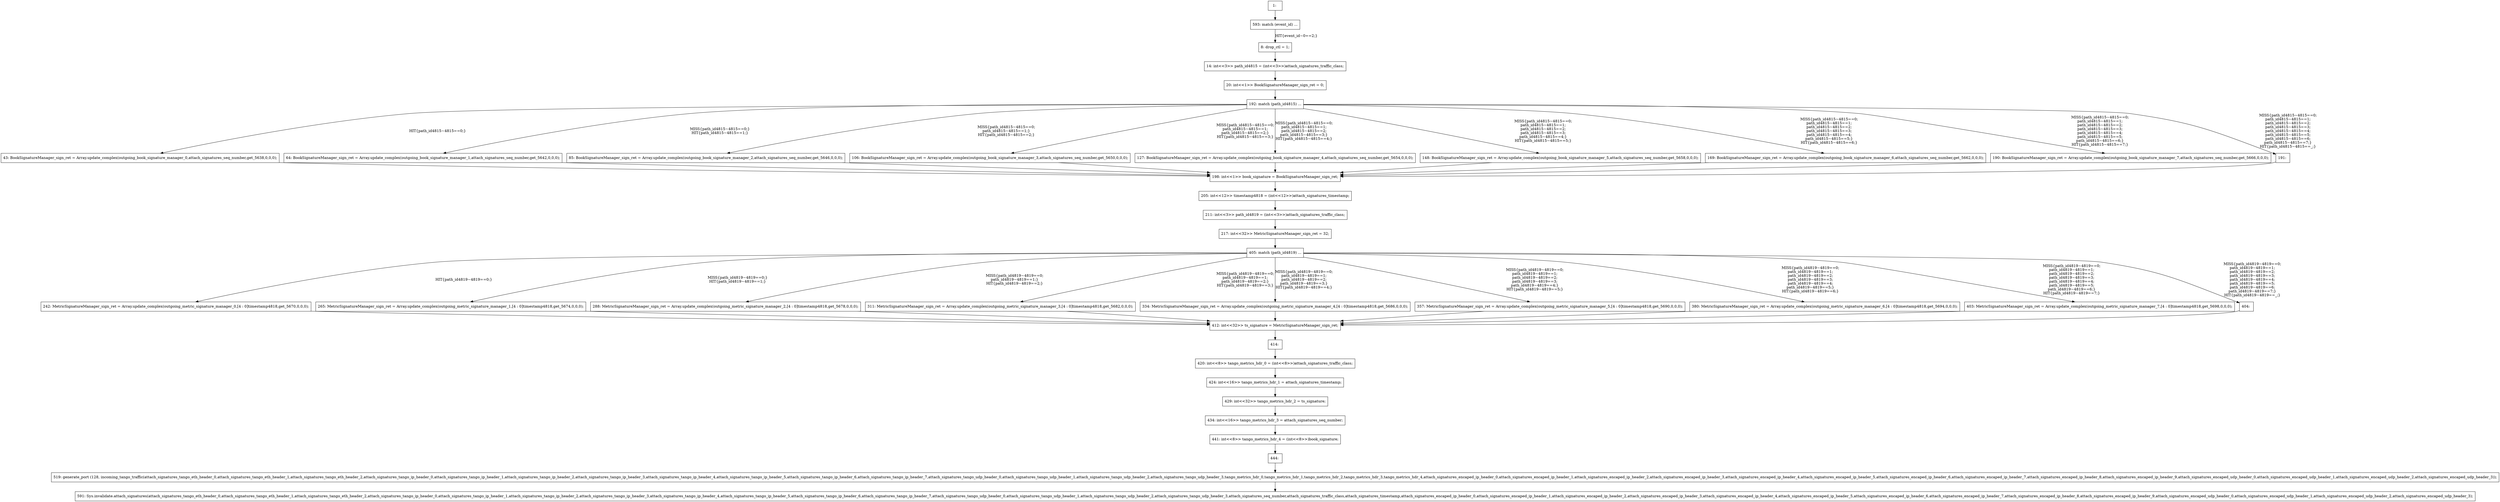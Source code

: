digraph G {
  "1: " [shape=box, ];
  "8: drop_ctl = 1;" [shape=box, ];
  "14: int<<3>> path_id4815 = (int<<3>>)attach_signatures_traffic_class;" [
  shape=box, ];
  "20: int<<1>> BookSignatureManager_sign_ret = 0;" [shape=box, ];
  "43: BookSignatureManager_sign_ret = Array.update_complex(outgoing_book_signature_manager_0,attach_signatures_seq_number,get_5638,0,0,0);" [
  shape=box, ];
  "64: BookSignatureManager_sign_ret = Array.update_complex(outgoing_book_signature_manager_1,attach_signatures_seq_number,get_5642,0,0,0);" [
  shape=box, ];
  "85: BookSignatureManager_sign_ret = Array.update_complex(outgoing_book_signature_manager_2,attach_signatures_seq_number,get_5646,0,0,0);" [
  shape=box, ];
  "106: BookSignatureManager_sign_ret = Array.update_complex(outgoing_book_signature_manager_3,attach_signatures_seq_number,get_5650,0,0,0);" [
  shape=box, ];
  "127: BookSignatureManager_sign_ret = Array.update_complex(outgoing_book_signature_manager_4,attach_signatures_seq_number,get_5654,0,0,0);" [
  shape=box, ];
  "148: BookSignatureManager_sign_ret = Array.update_complex(outgoing_book_signature_manager_5,attach_signatures_seq_number,get_5658,0,0,0);" [
  shape=box, ];
  "169: BookSignatureManager_sign_ret = Array.update_complex(outgoing_book_signature_manager_6,attach_signatures_seq_number,get_5662,0,0,0);" [
  shape=box, ];
  "190: BookSignatureManager_sign_ret = Array.update_complex(outgoing_book_signature_manager_7,attach_signatures_seq_number,get_5666,0,0,0);" [
  shape=box, ];
  "191: " [shape=box, ];
  "192: match (path_id4815) ...
" [shape=box, ];
  "198: int<<1>> book_signature = BookSignatureManager_sign_ret;" [shape=box, ];
  "205: int<<12>> timestamp4818 = (int<<12>>)attach_signatures_timestamp;" [
  shape=box, ];
  "211: int<<3>> path_id4819 = (int<<3>>)attach_signatures_traffic_class;" [
  shape=box, ];
  "217: int<<32>> MetricSignatureManager_sign_ret = 32;" [shape=box, ];
  "242: MetricSignatureManager_sign_ret = Array.update_complex(outgoing_metric_signature_manager_0,[4 : 0]timestamp4818,get_5670,0,0,0);" [
  shape=box, ];
  "265: MetricSignatureManager_sign_ret = Array.update_complex(outgoing_metric_signature_manager_1,[4 : 0]timestamp4818,get_5674,0,0,0);" [
  shape=box, ];
  "288: MetricSignatureManager_sign_ret = Array.update_complex(outgoing_metric_signature_manager_2,[4 : 0]timestamp4818,get_5678,0,0,0);" [
  shape=box, ];
  "311: MetricSignatureManager_sign_ret = Array.update_complex(outgoing_metric_signature_manager_3,[4 : 0]timestamp4818,get_5682,0,0,0);" [
  shape=box, ];
  "334: MetricSignatureManager_sign_ret = Array.update_complex(outgoing_metric_signature_manager_4,[4 : 0]timestamp4818,get_5686,0,0,0);" [
  shape=box, ];
  "357: MetricSignatureManager_sign_ret = Array.update_complex(outgoing_metric_signature_manager_5,[4 : 0]timestamp4818,get_5690,0,0,0);" [
  shape=box, ];
  "380: MetricSignatureManager_sign_ret = Array.update_complex(outgoing_metric_signature_manager_6,[4 : 0]timestamp4818,get_5694,0,0,0);" [
  shape=box, ];
  "403: MetricSignatureManager_sign_ret = Array.update_complex(outgoing_metric_signature_manager_7,[4 : 0]timestamp4818,get_5698,0,0,0);" [
  shape=box, ];
  "404: " [shape=box, ];
  "405: match (path_id4819) ...
" [shape=box, ];
  "412: int<<32>> ts_signature = MetricSignatureManager_sign_ret;" [shape=box,
                                                                    ];
  "414: " [shape=box, ];
  "420: int<<8>> tango_metrics_hdr_0 = (int<<8>>)attach_signatures_traffic_class;" [
  shape=box, ];
  "424: int<<16>> tango_metrics_hdr_1 = attach_signatures_timestamp;" [
  shape=box, ];
  "429: int<<32>> tango_metrics_hdr_2 = ts_signature;" [shape=box, ];
  "434: int<<16>> tango_metrics_hdr_3 = attach_signatures_seq_number;" [
  shape=box, ];
  "441: int<<8>> tango_metrics_hdr_4 = (int<<8>>)book_signature;" [shape=box, ];
  "444: " [shape=box, ];
  "519: generate_port (128, incoming_tango_traffic(attach_signatures_tango_eth_header_0,attach_signatures_tango_eth_header_1,attach_signatures_tango_eth_header_2,attach_signatures_tango_ip_header_0,attach_signatures_tango_ip_header_1,attach_signatures_tango_ip_header_2,attach_signatures_tango_ip_header_3,attach_signatures_tango_ip_header_4,attach_signatures_tango_ip_header_5,attach_signatures_tango_ip_header_6,attach_signatures_tango_ip_header_7,attach_signatures_tango_udp_header_0,attach_signatures_tango_udp_header_1,attach_signatures_tango_udp_header_2,attach_signatures_tango_udp_header_3,tango_metrics_hdr_0,tango_metrics_hdr_1,tango_metrics_hdr_2,tango_metrics_hdr_3,tango_metrics_hdr_4,attach_signatures_encaped_ip_header_0,attach_signatures_encaped_ip_header_1,attach_signatures_encaped_ip_header_2,attach_signatures_encaped_ip_header_3,attach_signatures_encaped_ip_header_4,attach_signatures_encaped_ip_header_5,attach_signatures_encaped_ip_header_6,attach_signatures_encaped_ip_header_7,attach_signatures_encaped_ip_header_8,attach_signatures_encaped_ip_header_9,attach_signatures_encaped_udp_header_0,attach_signatures_encaped_udp_header_1,attach_signatures_encaped_udp_header_2,attach_signatures_encaped_udp_header_3));" [
  shape=box, ];
  "591: Sys.invalidate.attach_signatures(attach_signatures_tango_eth_header_0,attach_signatures_tango_eth_header_1,attach_signatures_tango_eth_header_2,attach_signatures_tango_ip_header_0,attach_signatures_tango_ip_header_1,attach_signatures_tango_ip_header_2,attach_signatures_tango_ip_header_3,attach_signatures_tango_ip_header_4,attach_signatures_tango_ip_header_5,attach_signatures_tango_ip_header_6,attach_signatures_tango_ip_header_7,attach_signatures_tango_udp_header_0,attach_signatures_tango_udp_header_1,attach_signatures_tango_udp_header_2,attach_signatures_tango_udp_header_3,attach_signatures_seq_number,attach_signatures_traffic_class,attach_signatures_timestamp,attach_signatures_encaped_ip_header_0,attach_signatures_encaped_ip_header_1,attach_signatures_encaped_ip_header_2,attach_signatures_encaped_ip_header_3,attach_signatures_encaped_ip_header_4,attach_signatures_encaped_ip_header_5,attach_signatures_encaped_ip_header_6,attach_signatures_encaped_ip_header_7,attach_signatures_encaped_ip_header_8,attach_signatures_encaped_ip_header_9,attach_signatures_encaped_udp_header_0,attach_signatures_encaped_udp_header_1,attach_signatures_encaped_udp_header_2,attach_signatures_encaped_udp_header_3);" [
  shape=box, ];
  "593: match (event_id) ...
" [shape=box, ];
  
  
  "1: " -> "593: match (event_id) ...
" [label="", ];
  "8: drop_ctl = 1;" -> "14: int<<3>> path_id4815 = (int<<3>>)attach_signatures_traffic_class;" [
  label="", ];
  "14: int<<3>> path_id4815 = (int<<3>>)attach_signatures_traffic_class;" -> "20: int<<1>> BookSignatureManager_sign_ret = 0;" [
  label="", ];
  "20: int<<1>> BookSignatureManager_sign_ret = 0;" -> "192: match (path_id4815) ...
" [
  label="", ];
  "43: BookSignatureManager_sign_ret = Array.update_complex(outgoing_book_signature_manager_0,attach_signatures_seq_number,get_5638,0,0,0);" -> "198: int<<1>> book_signature = BookSignatureManager_sign_ret;" [
  label="", ];
  "64: BookSignatureManager_sign_ret = Array.update_complex(outgoing_book_signature_manager_1,attach_signatures_seq_number,get_5642,0,0,0);" -> "198: int<<1>> book_signature = BookSignatureManager_sign_ret;" [
  label="", ];
  "85: BookSignatureManager_sign_ret = Array.update_complex(outgoing_book_signature_manager_2,attach_signatures_seq_number,get_5646,0,0,0);" -> "198: int<<1>> book_signature = BookSignatureManager_sign_ret;" [
  label="", ];
  "106: BookSignatureManager_sign_ret = Array.update_complex(outgoing_book_signature_manager_3,attach_signatures_seq_number,get_5650,0,0,0);" -> "198: int<<1>> book_signature = BookSignatureManager_sign_ret;" [
  label="", ];
  "127: BookSignatureManager_sign_ret = Array.update_complex(outgoing_book_signature_manager_4,attach_signatures_seq_number,get_5654,0,0,0);" -> "198: int<<1>> book_signature = BookSignatureManager_sign_ret;" [
  label="", ];
  "148: BookSignatureManager_sign_ret = Array.update_complex(outgoing_book_signature_manager_5,attach_signatures_seq_number,get_5658,0,0,0);" -> "198: int<<1>> book_signature = BookSignatureManager_sign_ret;" [
  label="", ];
  "169: BookSignatureManager_sign_ret = Array.update_complex(outgoing_book_signature_manager_6,attach_signatures_seq_number,get_5662,0,0,0);" -> "198: int<<1>> book_signature = BookSignatureManager_sign_ret;" [
  label="", ];
  "190: BookSignatureManager_sign_ret = Array.update_complex(outgoing_book_signature_manager_7,attach_signatures_seq_number,get_5666,0,0,0);" -> "198: int<<1>> book_signature = BookSignatureManager_sign_ret;" [
  label="", ];
  "191: " -> "198: int<<1>> book_signature = BookSignatureManager_sign_ret;" [
  label="", ];
  "192: match (path_id4815) ...
" -> "43: BookSignatureManager_sign_ret = Array.update_complex(outgoing_book_signature_manager_0,attach_signatures_seq_number,get_5638,0,0,0);" [
  label="HIT{path_id4815~4815==0;}", ];
  "192: match (path_id4815) ...
" -> "64: BookSignatureManager_sign_ret = Array.update_complex(outgoing_book_signature_manager_1,attach_signatures_seq_number,get_5642,0,0,0);" [
  label="MISS{path_id4815~4815==0;}
HIT{path_id4815~4815==1;}", ];
  "192: match (path_id4815) ...
" -> "85: BookSignatureManager_sign_ret = Array.update_complex(outgoing_book_signature_manager_2,attach_signatures_seq_number,get_5646,0,0,0);" [
  label="MISS{path_id4815~4815==0;
path_id4815~4815==1;}
HIT{path_id4815~4815==2;}",
  ];
  "192: match (path_id4815) ...
" -> "106: BookSignatureManager_sign_ret = Array.update_complex(outgoing_book_signature_manager_3,attach_signatures_seq_number,get_5650,0,0,0);" [
  label="MISS{path_id4815~4815==0;
path_id4815~4815==1;
path_id4815~4815==2;}
HIT{path_id4815~4815==3;}",
  ];
  "192: match (path_id4815) ...
" -> "127: BookSignatureManager_sign_ret = Array.update_complex(outgoing_book_signature_manager_4,attach_signatures_seq_number,get_5654,0,0,0);" [
  label="MISS{path_id4815~4815==0;
path_id4815~4815==1;
path_id4815~4815==2;
path_id4815~4815==3;}
HIT{path_id4815~4815==4;}",
  ];
  "192: match (path_id4815) ...
" -> "148: BookSignatureManager_sign_ret = Array.update_complex(outgoing_book_signature_manager_5,attach_signatures_seq_number,get_5658,0,0,0);" [
  label="MISS{path_id4815~4815==0;
path_id4815~4815==1;
path_id4815~4815==2;
path_id4815~4815==3;
path_id4815~4815==4;}
HIT{path_id4815~4815==5;}",
  ];
  "192: match (path_id4815) ...
" -> "169: BookSignatureManager_sign_ret = Array.update_complex(outgoing_book_signature_manager_6,attach_signatures_seq_number,get_5662,0,0,0);" [
  label="MISS{path_id4815~4815==0;
path_id4815~4815==1;
path_id4815~4815==2;
path_id4815~4815==3;
path_id4815~4815==4;
path_id4815~4815==5;}
HIT{path_id4815~4815==6;}",
  ];
  "192: match (path_id4815) ...
" -> "190: BookSignatureManager_sign_ret = Array.update_complex(outgoing_book_signature_manager_7,attach_signatures_seq_number,get_5666,0,0,0);" [
  label="MISS{path_id4815~4815==0;
path_id4815~4815==1;
path_id4815~4815==2;
path_id4815~4815==3;
path_id4815~4815==4;
path_id4815~4815==5;
path_id4815~4815==6;}
HIT{path_id4815~4815==7;}",
  ];
  "192: match (path_id4815) ...
" -> "191: " [label="MISS{path_id4815~4815==0;
path_id4815~4815==1;
path_id4815~4815==2;
path_id4815~4815==3;
path_id4815~4815==4;
path_id4815~4815==5;
path_id4815~4815==6;
path_id4815~4815==7;}
HIT{path_id4815~4815==_;}",
                                              ];
  "198: int<<1>> book_signature = BookSignatureManager_sign_ret;" -> "205: int<<12>> timestamp4818 = (int<<12>>)attach_signatures_timestamp;" [
  label="", ];
  "205: int<<12>> timestamp4818 = (int<<12>>)attach_signatures_timestamp;" -> "211: int<<3>> path_id4819 = (int<<3>>)attach_signatures_traffic_class;" [
  label="", ];
  "211: int<<3>> path_id4819 = (int<<3>>)attach_signatures_traffic_class;" -> "217: int<<32>> MetricSignatureManager_sign_ret = 32;" [
  label="", ];
  "217: int<<32>> MetricSignatureManager_sign_ret = 32;" -> "405: match (path_id4819) ...
" [
  label="", ];
  "242: MetricSignatureManager_sign_ret = Array.update_complex(outgoing_metric_signature_manager_0,[4 : 0]timestamp4818,get_5670,0,0,0);" -> "412: int<<32>> ts_signature = MetricSignatureManager_sign_ret;" [
  label="", ];
  "265: MetricSignatureManager_sign_ret = Array.update_complex(outgoing_metric_signature_manager_1,[4 : 0]timestamp4818,get_5674,0,0,0);" -> "412: int<<32>> ts_signature = MetricSignatureManager_sign_ret;" [
  label="", ];
  "288: MetricSignatureManager_sign_ret = Array.update_complex(outgoing_metric_signature_manager_2,[4 : 0]timestamp4818,get_5678,0,0,0);" -> "412: int<<32>> ts_signature = MetricSignatureManager_sign_ret;" [
  label="", ];
  "311: MetricSignatureManager_sign_ret = Array.update_complex(outgoing_metric_signature_manager_3,[4 : 0]timestamp4818,get_5682,0,0,0);" -> "412: int<<32>> ts_signature = MetricSignatureManager_sign_ret;" [
  label="", ];
  "334: MetricSignatureManager_sign_ret = Array.update_complex(outgoing_metric_signature_manager_4,[4 : 0]timestamp4818,get_5686,0,0,0);" -> "412: int<<32>> ts_signature = MetricSignatureManager_sign_ret;" [
  label="", ];
  "357: MetricSignatureManager_sign_ret = Array.update_complex(outgoing_metric_signature_manager_5,[4 : 0]timestamp4818,get_5690,0,0,0);" -> "412: int<<32>> ts_signature = MetricSignatureManager_sign_ret;" [
  label="", ];
  "380: MetricSignatureManager_sign_ret = Array.update_complex(outgoing_metric_signature_manager_6,[4 : 0]timestamp4818,get_5694,0,0,0);" -> "412: int<<32>> ts_signature = MetricSignatureManager_sign_ret;" [
  label="", ];
  "403: MetricSignatureManager_sign_ret = Array.update_complex(outgoing_metric_signature_manager_7,[4 : 0]timestamp4818,get_5698,0,0,0);" -> "412: int<<32>> ts_signature = MetricSignatureManager_sign_ret;" [
  label="", ];
  "404: " -> "412: int<<32>> ts_signature = MetricSignatureManager_sign_ret;" [
  label="", ];
  "405: match (path_id4819) ...
" -> "242: MetricSignatureManager_sign_ret = Array.update_complex(outgoing_metric_signature_manager_0,[4 : 0]timestamp4818,get_5670,0,0,0);" [
  label="HIT{path_id4819~4819==0;}", ];
  "405: match (path_id4819) ...
" -> "265: MetricSignatureManager_sign_ret = Array.update_complex(outgoing_metric_signature_manager_1,[4 : 0]timestamp4818,get_5674,0,0,0);" [
  label="MISS{path_id4819~4819==0;}
HIT{path_id4819~4819==1;}", ];
  "405: match (path_id4819) ...
" -> "288: MetricSignatureManager_sign_ret = Array.update_complex(outgoing_metric_signature_manager_2,[4 : 0]timestamp4818,get_5678,0,0,0);" [
  label="MISS{path_id4819~4819==0;
path_id4819~4819==1;}
HIT{path_id4819~4819==2;}",
  ];
  "405: match (path_id4819) ...
" -> "311: MetricSignatureManager_sign_ret = Array.update_complex(outgoing_metric_signature_manager_3,[4 : 0]timestamp4818,get_5682,0,0,0);" [
  label="MISS{path_id4819~4819==0;
path_id4819~4819==1;
path_id4819~4819==2;}
HIT{path_id4819~4819==3;}",
  ];
  "405: match (path_id4819) ...
" -> "334: MetricSignatureManager_sign_ret = Array.update_complex(outgoing_metric_signature_manager_4,[4 : 0]timestamp4818,get_5686,0,0,0);" [
  label="MISS{path_id4819~4819==0;
path_id4819~4819==1;
path_id4819~4819==2;
path_id4819~4819==3;}
HIT{path_id4819~4819==4;}",
  ];
  "405: match (path_id4819) ...
" -> "357: MetricSignatureManager_sign_ret = Array.update_complex(outgoing_metric_signature_manager_5,[4 : 0]timestamp4818,get_5690,0,0,0);" [
  label="MISS{path_id4819~4819==0;
path_id4819~4819==1;
path_id4819~4819==2;
path_id4819~4819==3;
path_id4819~4819==4;}
HIT{path_id4819~4819==5;}",
  ];
  "405: match (path_id4819) ...
" -> "380: MetricSignatureManager_sign_ret = Array.update_complex(outgoing_metric_signature_manager_6,[4 : 0]timestamp4818,get_5694,0,0,0);" [
  label="MISS{path_id4819~4819==0;
path_id4819~4819==1;
path_id4819~4819==2;
path_id4819~4819==3;
path_id4819~4819==4;
path_id4819~4819==5;}
HIT{path_id4819~4819==6;}",
  ];
  "405: match (path_id4819) ...
" -> "403: MetricSignatureManager_sign_ret = Array.update_complex(outgoing_metric_signature_manager_7,[4 : 0]timestamp4818,get_5698,0,0,0);" [
  label="MISS{path_id4819~4819==0;
path_id4819~4819==1;
path_id4819~4819==2;
path_id4819~4819==3;
path_id4819~4819==4;
path_id4819~4819==5;
path_id4819~4819==6;}
HIT{path_id4819~4819==7;}",
  ];
  "405: match (path_id4819) ...
" -> "404: " [label="MISS{path_id4819~4819==0;
path_id4819~4819==1;
path_id4819~4819==2;
path_id4819~4819==3;
path_id4819~4819==4;
path_id4819~4819==5;
path_id4819~4819==6;
path_id4819~4819==7;}
HIT{path_id4819~4819==_;}",
                                              ];
  "412: int<<32>> ts_signature = MetricSignatureManager_sign_ret;" -> "414: " [
  label="", ];
  "414: " -> "420: int<<8>> tango_metrics_hdr_0 = (int<<8>>)attach_signatures_traffic_class;" [
  label="", ];
  "420: int<<8>> tango_metrics_hdr_0 = (int<<8>>)attach_signatures_traffic_class;" -> "424: int<<16>> tango_metrics_hdr_1 = attach_signatures_timestamp;" [
  label="", ];
  "424: int<<16>> tango_metrics_hdr_1 = attach_signatures_timestamp;" -> "429: int<<32>> tango_metrics_hdr_2 = ts_signature;" [
  label="", ];
  "429: int<<32>> tango_metrics_hdr_2 = ts_signature;" -> "434: int<<16>> tango_metrics_hdr_3 = attach_signatures_seq_number;" [
  label="", ];
  "434: int<<16>> tango_metrics_hdr_3 = attach_signatures_seq_number;" -> "441: int<<8>> tango_metrics_hdr_4 = (int<<8>>)book_signature;" [
  label="", ];
  "441: int<<8>> tango_metrics_hdr_4 = (int<<8>>)book_signature;" -> "444: " [
  label="", ];
  "444: " -> "519: generate_port (128, incoming_tango_traffic(attach_signatures_tango_eth_header_0,attach_signatures_tango_eth_header_1,attach_signatures_tango_eth_header_2,attach_signatures_tango_ip_header_0,attach_signatures_tango_ip_header_1,attach_signatures_tango_ip_header_2,attach_signatures_tango_ip_header_3,attach_signatures_tango_ip_header_4,attach_signatures_tango_ip_header_5,attach_signatures_tango_ip_header_6,attach_signatures_tango_ip_header_7,attach_signatures_tango_udp_header_0,attach_signatures_tango_udp_header_1,attach_signatures_tango_udp_header_2,attach_signatures_tango_udp_header_3,tango_metrics_hdr_0,tango_metrics_hdr_1,tango_metrics_hdr_2,tango_metrics_hdr_3,tango_metrics_hdr_4,attach_signatures_encaped_ip_header_0,attach_signatures_encaped_ip_header_1,attach_signatures_encaped_ip_header_2,attach_signatures_encaped_ip_header_3,attach_signatures_encaped_ip_header_4,attach_signatures_encaped_ip_header_5,attach_signatures_encaped_ip_header_6,attach_signatures_encaped_ip_header_7,attach_signatures_encaped_ip_header_8,attach_signatures_encaped_ip_header_9,attach_signatures_encaped_udp_header_0,attach_signatures_encaped_udp_header_1,attach_signatures_encaped_udp_header_2,attach_signatures_encaped_udp_header_3));" [
  label="", ];
  "519: generate_port (128, incoming_tango_traffic(attach_signatures_tango_eth_header_0,attach_signatures_tango_eth_header_1,attach_signatures_tango_eth_header_2,attach_signatures_tango_ip_header_0,attach_signatures_tango_ip_header_1,attach_signatures_tango_ip_header_2,attach_signatures_tango_ip_header_3,attach_signatures_tango_ip_header_4,attach_signatures_tango_ip_header_5,attach_signatures_tango_ip_header_6,attach_signatures_tango_ip_header_7,attach_signatures_tango_udp_header_0,attach_signatures_tango_udp_header_1,attach_signatures_tango_udp_header_2,attach_signatures_tango_udp_header_3,tango_metrics_hdr_0,tango_metrics_hdr_1,tango_metrics_hdr_2,tango_metrics_hdr_3,tango_metrics_hdr_4,attach_signatures_encaped_ip_header_0,attach_signatures_encaped_ip_header_1,attach_signatures_encaped_ip_header_2,attach_signatures_encaped_ip_header_3,attach_signatures_encaped_ip_header_4,attach_signatures_encaped_ip_header_5,attach_signatures_encaped_ip_header_6,attach_signatures_encaped_ip_header_7,attach_signatures_encaped_ip_header_8,attach_signatures_encaped_ip_header_9,attach_signatures_encaped_udp_header_0,attach_signatures_encaped_udp_header_1,attach_signatures_encaped_udp_header_2,attach_signatures_encaped_udp_header_3));" -> "591: Sys.invalidate.attach_signatures(attach_signatures_tango_eth_header_0,attach_signatures_tango_eth_header_1,attach_signatures_tango_eth_header_2,attach_signatures_tango_ip_header_0,attach_signatures_tango_ip_header_1,attach_signatures_tango_ip_header_2,attach_signatures_tango_ip_header_3,attach_signatures_tango_ip_header_4,attach_signatures_tango_ip_header_5,attach_signatures_tango_ip_header_6,attach_signatures_tango_ip_header_7,attach_signatures_tango_udp_header_0,attach_signatures_tango_udp_header_1,attach_signatures_tango_udp_header_2,attach_signatures_tango_udp_header_3,attach_signatures_seq_number,attach_signatures_traffic_class,attach_signatures_timestamp,attach_signatures_encaped_ip_header_0,attach_signatures_encaped_ip_header_1,attach_signatures_encaped_ip_header_2,attach_signatures_encaped_ip_header_3,attach_signatures_encaped_ip_header_4,attach_signatures_encaped_ip_header_5,attach_signatures_encaped_ip_header_6,attach_signatures_encaped_ip_header_7,attach_signatures_encaped_ip_header_8,attach_signatures_encaped_ip_header_9,attach_signatures_encaped_udp_header_0,attach_signatures_encaped_udp_header_1,attach_signatures_encaped_udp_header_2,attach_signatures_encaped_udp_header_3);" [
  label="", ];
  "593: match (event_id) ...
" -> "8: drop_ctl = 1;" [label="HIT{event_id~0==2;}",
                                                      ];
  
  }